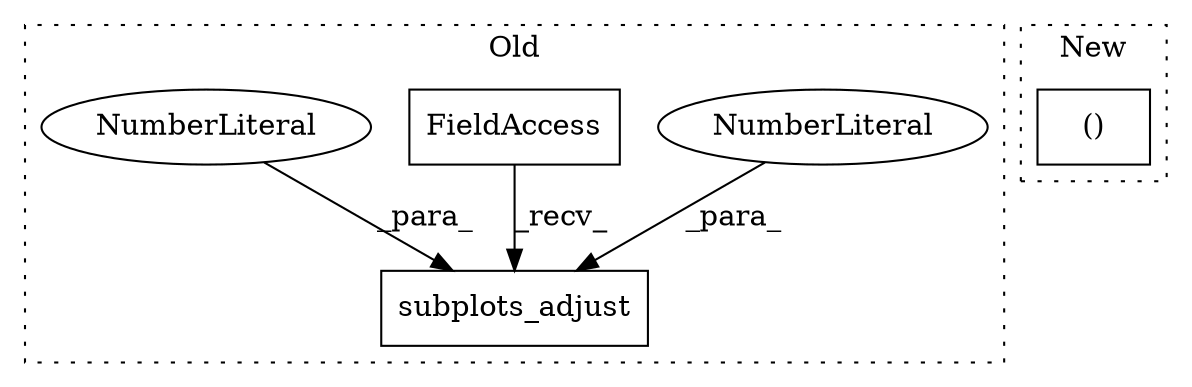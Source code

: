 digraph G {
subgraph cluster0 {
1 [label="subplots_adjust" a="32" s="2164,2198" l="16,1" shape="box"];
3 [label="NumberLiteral" a="34" s="2194" l="4" shape="ellipse"];
4 [label="FieldAccess" a="22" s="2146" l="10" shape="box"];
5 [label="NumberLiteral" a="34" s="2185" l="3" shape="ellipse"];
label = "Old";
style="dotted";
}
subgraph cluster1 {
2 [label="()" a="106" s="1567" l="18" shape="box"];
label = "New";
style="dotted";
}
3 -> 1 [label="_para_"];
4 -> 1 [label="_recv_"];
5 -> 1 [label="_para_"];
}